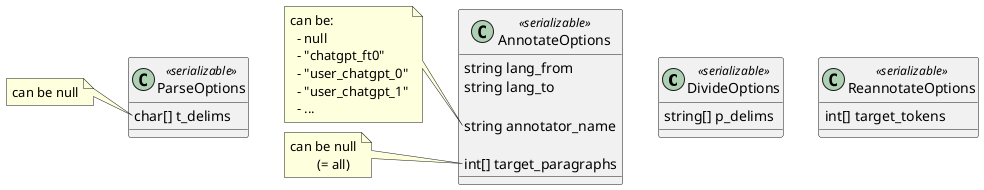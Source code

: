 @startuml

class DivideOptions <<serializable>> {
	string[] p_delims
}

class ParseOptions <<serializable>> {
	char[] t_delims
}
note left of ParseOptions::t_delims
	can be null
end note

class AnnotateOptions <<serializable>> {
	string lang_from
	string lang_to

	string annotator_name

	int[] target_paragraphs
}
note left of AnnotateOptions::annotator_name
	can be:
	  - null
	  - "chatgpt_ft0"
	  - "user_chatgpt_0"
	  - "user_chatgpt_1"
	  - ...
end note
note left of AnnotateOptions::target_paragraphs
	can be null
		(= all)
end note


class ReannotateOptions <<serializable>> {
	int[] target_tokens
}
@enduml